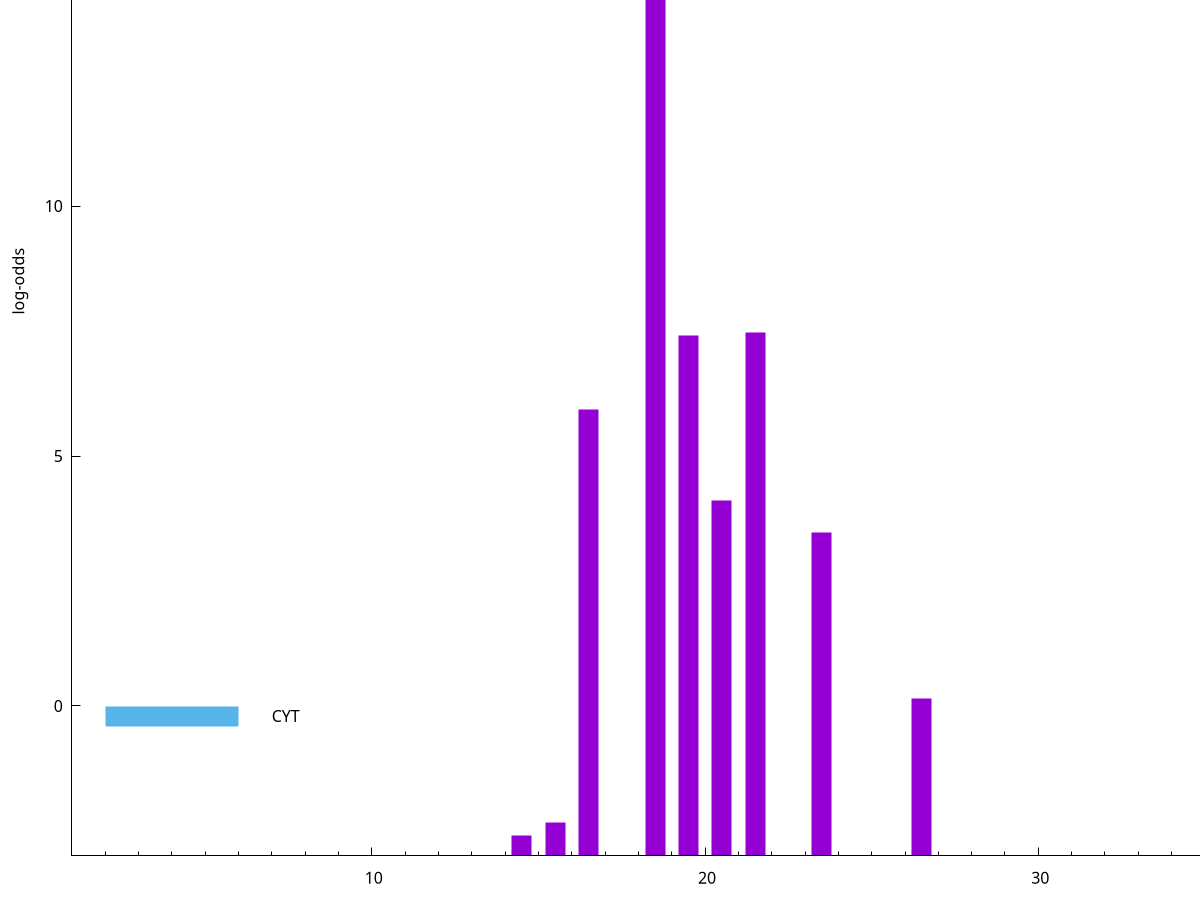 set title "LipoP predictions for SRR4017849.gff"
set size 2., 1.4
set xrange [1:70] 
set mxtics 10
set yrange [-3:20]
set y2range [0:23]
set ylabel "log-odds"
set term postscript eps color solid "Helvetica" 30
set output "SRR4017849.gff94.eps"
set arrow from 2,14.3217 to 6,14.3217 nohead lt 1 lw 20
set label "SpI" at 7,14.3217
set arrow from 2,-0.200913 to 6,-0.200913 nohead lt 3 lw 20
set label "CYT" at 7,-0.200913
set arrow from 2,14.3217 to 6,14.3217 nohead lt 1 lw 20
set label "SpI" at 7,14.3217
# NOTE: The scores below are the log-odds scores with the threshold
# NOTE: subtracted (a hack to make gnuplot make the histogram all
# NOTE: look nice).
plot "-" axes x1y2 title "" with impulses lt 1 lw 20
18.500000 17.290500
21.500000 10.464210
19.500000 10.407080
16.500000 8.935950
20.500000 7.110490
23.500000 6.474430
26.500000 3.152161
15.500000 0.673440
14.500000 0.400060
e
exit
